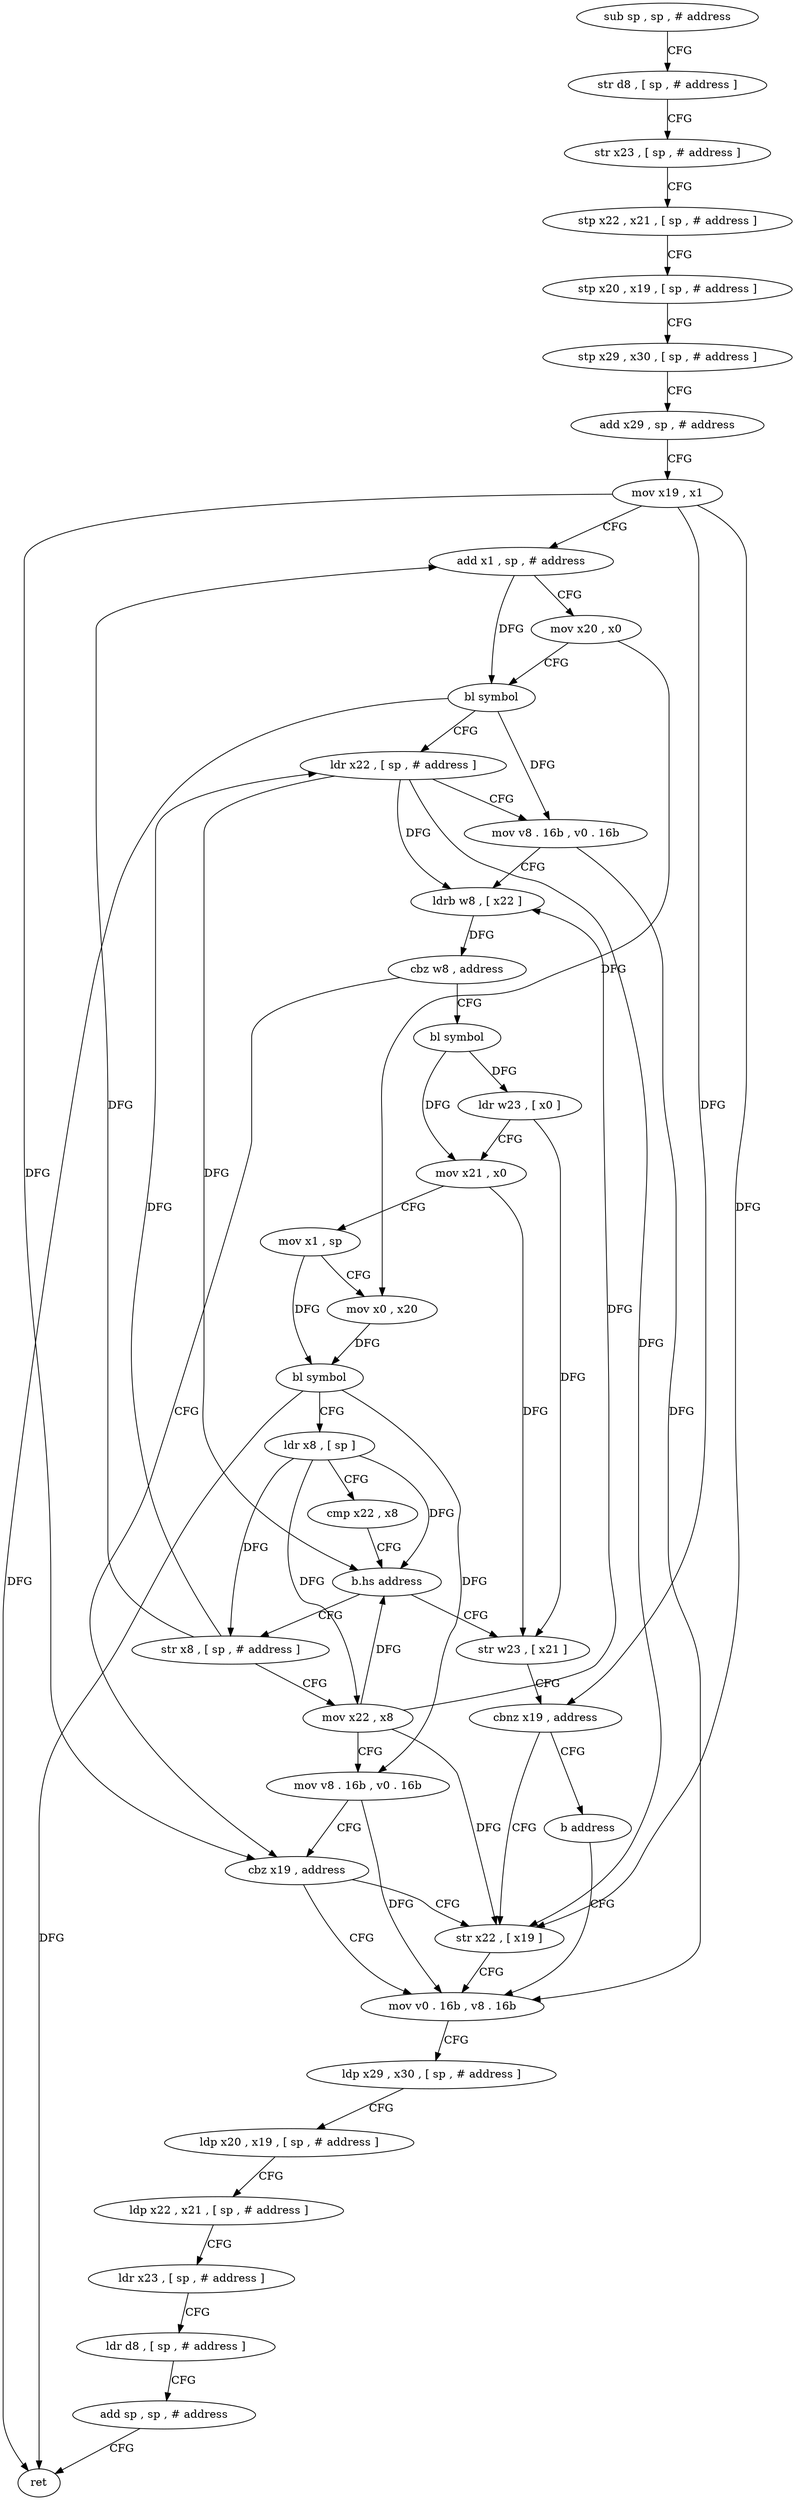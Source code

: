 digraph "func" {
"4200700" [label = "sub sp , sp , # address" ]
"4200704" [label = "str d8 , [ sp , # address ]" ]
"4200708" [label = "str x23 , [ sp , # address ]" ]
"4200712" [label = "stp x22 , x21 , [ sp , # address ]" ]
"4200716" [label = "stp x20 , x19 , [ sp , # address ]" ]
"4200720" [label = "stp x29 , x30 , [ sp , # address ]" ]
"4200724" [label = "add x29 , sp , # address" ]
"4200728" [label = "mov x19 , x1" ]
"4200732" [label = "add x1 , sp , # address" ]
"4200736" [label = "mov x20 , x0" ]
"4200740" [label = "bl symbol" ]
"4200744" [label = "ldr x22 , [ sp , # address ]" ]
"4200748" [label = "mov v8 . 16b , v0 . 16b" ]
"4200752" [label = "ldrb w8 , [ x22 ]" ]
"4200756" [label = "cbz w8 , address" ]
"4200808" [label = "cbz x19 , address" ]
"4200760" [label = "bl symbol" ]
"4200816" [label = "mov v0 . 16b , v8 . 16b" ]
"4200812" [label = "str x22 , [ x19 ]" ]
"4200764" [label = "ldr w23 , [ x0 ]" ]
"4200768" [label = "mov x21 , x0" ]
"4200772" [label = "mov x1 , sp" ]
"4200776" [label = "mov x0 , x20" ]
"4200780" [label = "bl symbol" ]
"4200784" [label = "ldr x8 , [ sp ]" ]
"4200788" [label = "cmp x22 , x8" ]
"4200792" [label = "b.hs address" ]
"4200848" [label = "str w23 , [ x21 ]" ]
"4200796" [label = "str x8 , [ sp , # address ]" ]
"4200820" [label = "ldp x29 , x30 , [ sp , # address ]" ]
"4200824" [label = "ldp x20 , x19 , [ sp , # address ]" ]
"4200828" [label = "ldp x22 , x21 , [ sp , # address ]" ]
"4200832" [label = "ldr x23 , [ sp , # address ]" ]
"4200836" [label = "ldr d8 , [ sp , # address ]" ]
"4200840" [label = "add sp , sp , # address" ]
"4200844" [label = "ret" ]
"4200852" [label = "cbnz x19 , address" ]
"4200856" [label = "b address" ]
"4200800" [label = "mov x22 , x8" ]
"4200804" [label = "mov v8 . 16b , v0 . 16b" ]
"4200700" -> "4200704" [ label = "CFG" ]
"4200704" -> "4200708" [ label = "CFG" ]
"4200708" -> "4200712" [ label = "CFG" ]
"4200712" -> "4200716" [ label = "CFG" ]
"4200716" -> "4200720" [ label = "CFG" ]
"4200720" -> "4200724" [ label = "CFG" ]
"4200724" -> "4200728" [ label = "CFG" ]
"4200728" -> "4200732" [ label = "CFG" ]
"4200728" -> "4200808" [ label = "DFG" ]
"4200728" -> "4200812" [ label = "DFG" ]
"4200728" -> "4200852" [ label = "DFG" ]
"4200732" -> "4200736" [ label = "CFG" ]
"4200732" -> "4200740" [ label = "DFG" ]
"4200736" -> "4200740" [ label = "CFG" ]
"4200736" -> "4200776" [ label = "DFG" ]
"4200740" -> "4200744" [ label = "CFG" ]
"4200740" -> "4200844" [ label = "DFG" ]
"4200740" -> "4200748" [ label = "DFG" ]
"4200744" -> "4200748" [ label = "CFG" ]
"4200744" -> "4200752" [ label = "DFG" ]
"4200744" -> "4200792" [ label = "DFG" ]
"4200744" -> "4200812" [ label = "DFG" ]
"4200748" -> "4200752" [ label = "CFG" ]
"4200748" -> "4200816" [ label = "DFG" ]
"4200752" -> "4200756" [ label = "DFG" ]
"4200756" -> "4200808" [ label = "CFG" ]
"4200756" -> "4200760" [ label = "CFG" ]
"4200808" -> "4200816" [ label = "CFG" ]
"4200808" -> "4200812" [ label = "CFG" ]
"4200760" -> "4200764" [ label = "DFG" ]
"4200760" -> "4200768" [ label = "DFG" ]
"4200816" -> "4200820" [ label = "CFG" ]
"4200812" -> "4200816" [ label = "CFG" ]
"4200764" -> "4200768" [ label = "CFG" ]
"4200764" -> "4200848" [ label = "DFG" ]
"4200768" -> "4200772" [ label = "CFG" ]
"4200768" -> "4200848" [ label = "DFG" ]
"4200772" -> "4200776" [ label = "CFG" ]
"4200772" -> "4200780" [ label = "DFG" ]
"4200776" -> "4200780" [ label = "DFG" ]
"4200780" -> "4200784" [ label = "CFG" ]
"4200780" -> "4200844" [ label = "DFG" ]
"4200780" -> "4200804" [ label = "DFG" ]
"4200784" -> "4200788" [ label = "CFG" ]
"4200784" -> "4200792" [ label = "DFG" ]
"4200784" -> "4200796" [ label = "DFG" ]
"4200784" -> "4200800" [ label = "DFG" ]
"4200788" -> "4200792" [ label = "CFG" ]
"4200792" -> "4200848" [ label = "CFG" ]
"4200792" -> "4200796" [ label = "CFG" ]
"4200848" -> "4200852" [ label = "CFG" ]
"4200796" -> "4200800" [ label = "CFG" ]
"4200796" -> "4200732" [ label = "DFG" ]
"4200796" -> "4200744" [ label = "DFG" ]
"4200820" -> "4200824" [ label = "CFG" ]
"4200824" -> "4200828" [ label = "CFG" ]
"4200828" -> "4200832" [ label = "CFG" ]
"4200832" -> "4200836" [ label = "CFG" ]
"4200836" -> "4200840" [ label = "CFG" ]
"4200840" -> "4200844" [ label = "CFG" ]
"4200852" -> "4200812" [ label = "CFG" ]
"4200852" -> "4200856" [ label = "CFG" ]
"4200856" -> "4200816" [ label = "CFG" ]
"4200800" -> "4200804" [ label = "CFG" ]
"4200800" -> "4200752" [ label = "DFG" ]
"4200800" -> "4200812" [ label = "DFG" ]
"4200800" -> "4200792" [ label = "DFG" ]
"4200804" -> "4200808" [ label = "CFG" ]
"4200804" -> "4200816" [ label = "DFG" ]
}
